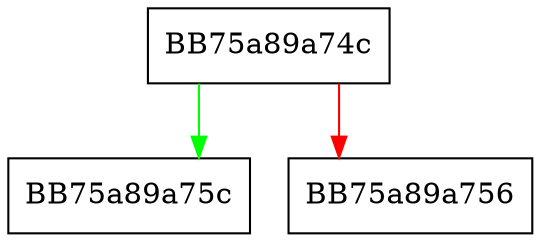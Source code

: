 digraph suffix {
  node [shape="box"];
  graph [splines=ortho];
  BB75a89a74c -> BB75a89a75c [color="green"];
  BB75a89a74c -> BB75a89a756 [color="red"];
}